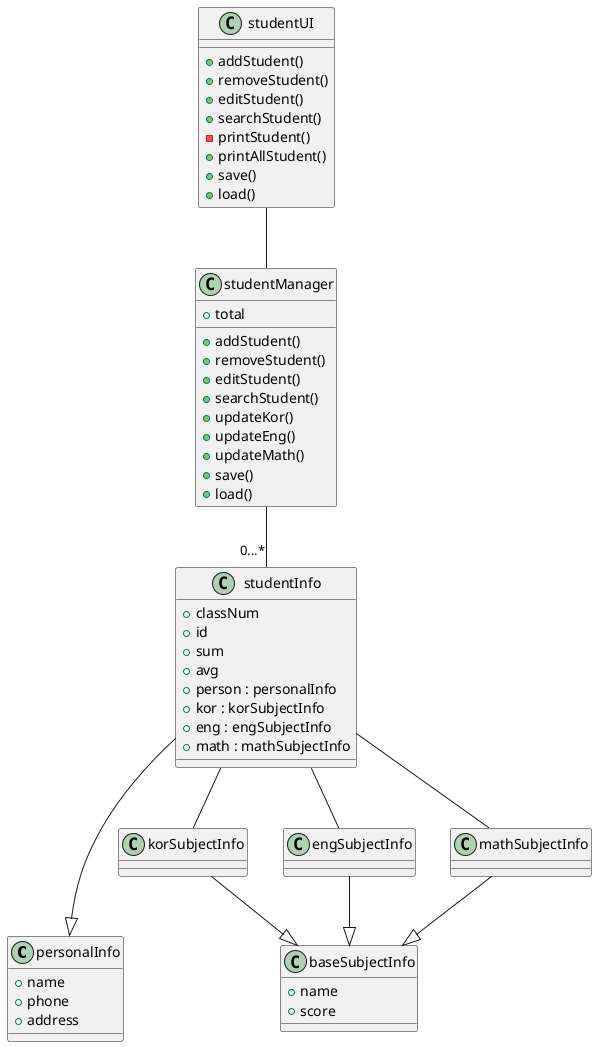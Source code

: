 @startuml

class personalInfo {
+ name
+ phone
+ address
}

class studentInfo {
+ classNum
+ id
+ sum
+ avg
+ person : personalInfo
+ kor : korSubjectInfo
+ eng : engSubjectInfo
+ math : mathSubjectInfo
}

class baseSubjectInfo {
+ name
+ score
}

class korSubjectInfo {
}

class engSubjectInfo {
}

class mathSubjectInfo {
}

studentInfo -- korSubjectInfo
studentInfo -- engSubjectInfo
studentInfo -- mathSubjectInfo

korSubjectInfo --|> baseSubjectInfo
engSubjectInfo --|> baseSubjectInfo
mathSubjectInfo --|> baseSubjectInfo

studentInfo ---|> personalInfo

class studentManager {
+ total
+ addStudent()
+ removeStudent()
+ editStudent()
+ searchStudent()
+ updateKor()
+ updateEng()
+ updateMath()
+ save()
+ load()
}

studentManager --"0...*" studentInfo

class studentUI {
+ addStudent()
+ removeStudent()
+ editStudent()
+ searchStudent()
- printStudent()
+ printAllStudent()
+ save()
+ load()
}

studentUI -- studentManager

@enduml